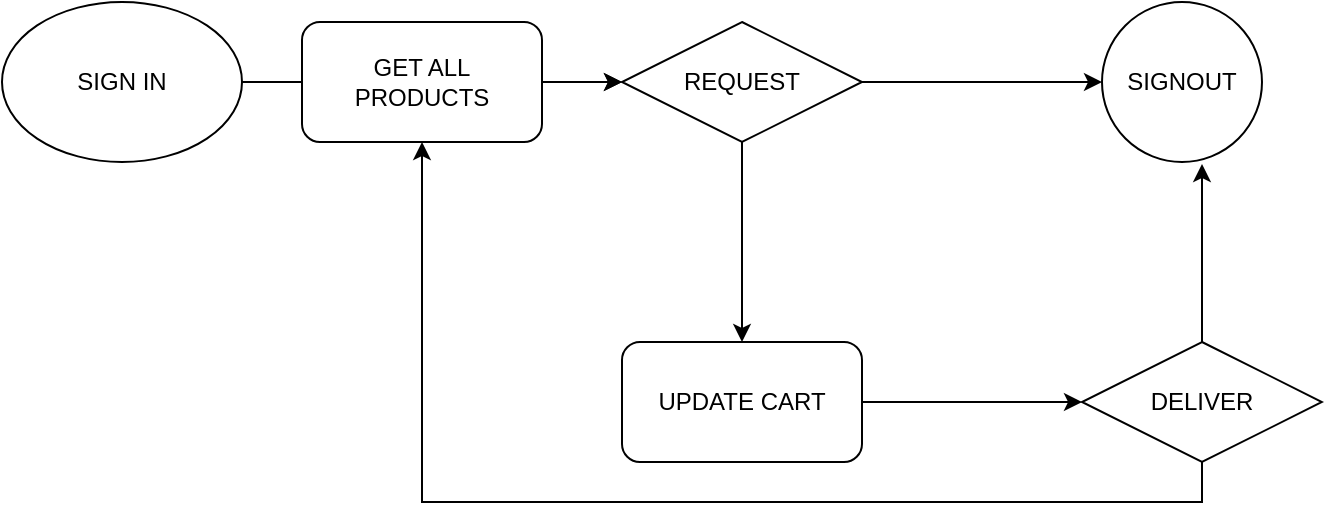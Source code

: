 <mxfile version="24.8.9">
  <diagram name="Page-1" id="7-i04EOj_khpaTEf1PhM">
    <mxGraphModel dx="880" dy="460" grid="1" gridSize="10" guides="1" tooltips="1" connect="1" arrows="1" fold="1" page="1" pageScale="1" pageWidth="850" pageHeight="1100" math="0" shadow="0">
      <root>
        <mxCell id="0" />
        <mxCell id="1" parent="0" />
        <mxCell id="1KmO4FJFmhnTEATImMJX-3" style="edgeStyle=orthogonalEdgeStyle;rounded=0;orthogonalLoop=1;jettySize=auto;html=1;exitX=1;exitY=0.5;exitDx=0;exitDy=0;" edge="1" parent="1" source="1KmO4FJFmhnTEATImMJX-1" target="1KmO4FJFmhnTEATImMJX-2">
          <mxGeometry relative="1" as="geometry" />
        </mxCell>
        <mxCell id="1KmO4FJFmhnTEATImMJX-1" value="SIGN IN" style="ellipse;whiteSpace=wrap;html=1;" vertex="1" parent="1">
          <mxGeometry x="70" y="60" width="120" height="80" as="geometry" />
        </mxCell>
        <mxCell id="1KmO4FJFmhnTEATImMJX-6" style="edgeStyle=orthogonalEdgeStyle;rounded=0;orthogonalLoop=1;jettySize=auto;html=1;exitX=0.5;exitY=1;exitDx=0;exitDy=0;entryX=0.5;entryY=0;entryDx=0;entryDy=0;" edge="1" parent="1" source="1KmO4FJFmhnTEATImMJX-2" target="1KmO4FJFmhnTEATImMJX-7">
          <mxGeometry relative="1" as="geometry">
            <mxPoint x="440" y="210" as="targetPoint" />
          </mxGeometry>
        </mxCell>
        <mxCell id="1KmO4FJFmhnTEATImMJX-11" style="edgeStyle=orthogonalEdgeStyle;rounded=0;orthogonalLoop=1;jettySize=auto;html=1;exitX=1;exitY=0.5;exitDx=0;exitDy=0;" edge="1" parent="1" source="1KmO4FJFmhnTEATImMJX-2" target="1KmO4FJFmhnTEATImMJX-10">
          <mxGeometry relative="1" as="geometry" />
        </mxCell>
        <mxCell id="1KmO4FJFmhnTEATImMJX-2" value="REQUEST" style="rounded=0;whiteSpace=wrap;html=1;shape=rhombus;perimeter=rhombusPerimeter;" vertex="1" parent="1">
          <mxGeometry x="380" y="70" width="120" height="60" as="geometry" />
        </mxCell>
        <mxCell id="1KmO4FJFmhnTEATImMJX-8" value="" style="edgeStyle=orthogonalEdgeStyle;rounded=0;orthogonalLoop=1;jettySize=auto;html=1;" edge="1" parent="1" source="1KmO4FJFmhnTEATImMJX-5" target="1KmO4FJFmhnTEATImMJX-2">
          <mxGeometry relative="1" as="geometry" />
        </mxCell>
        <mxCell id="1KmO4FJFmhnTEATImMJX-5" value="GET ALL PRODUCTS" style="rounded=1;whiteSpace=wrap;html=1;" vertex="1" parent="1">
          <mxGeometry x="220" y="70" width="120" height="60" as="geometry" />
        </mxCell>
        <mxCell id="1KmO4FJFmhnTEATImMJX-13" style="edgeStyle=orthogonalEdgeStyle;rounded=0;orthogonalLoop=1;jettySize=auto;html=1;exitX=1;exitY=0.5;exitDx=0;exitDy=0;" edge="1" parent="1" source="1KmO4FJFmhnTEATImMJX-7" target="1KmO4FJFmhnTEATImMJX-12">
          <mxGeometry relative="1" as="geometry" />
        </mxCell>
        <mxCell id="1KmO4FJFmhnTEATImMJX-7" value="UPDATE CART" style="rounded=1;whiteSpace=wrap;html=1;" vertex="1" parent="1">
          <mxGeometry x="380" y="230" width="120" height="60" as="geometry" />
        </mxCell>
        <mxCell id="1KmO4FJFmhnTEATImMJX-10" value="SIGNOUT" style="ellipse;whiteSpace=wrap;html=1;aspect=fixed;" vertex="1" parent="1">
          <mxGeometry x="620" y="60" width="80" height="80" as="geometry" />
        </mxCell>
        <mxCell id="1KmO4FJFmhnTEATImMJX-18" style="edgeStyle=orthogonalEdgeStyle;rounded=0;orthogonalLoop=1;jettySize=auto;html=1;exitX=0.5;exitY=1;exitDx=0;exitDy=0;" edge="1" parent="1" source="1KmO4FJFmhnTEATImMJX-12" target="1KmO4FJFmhnTEATImMJX-5">
          <mxGeometry relative="1" as="geometry" />
        </mxCell>
        <mxCell id="1KmO4FJFmhnTEATImMJX-12" value="DELIVER" style="rounded=0;whiteSpace=wrap;html=1;shape=rhombus;perimeter=rhombusPerimeter;" vertex="1" parent="1">
          <mxGeometry x="610" y="230" width="120" height="60" as="geometry" />
        </mxCell>
        <mxCell id="1KmO4FJFmhnTEATImMJX-16" style="edgeStyle=orthogonalEdgeStyle;rounded=0;orthogonalLoop=1;jettySize=auto;html=1;entryX=0.625;entryY=1.013;entryDx=0;entryDy=0;entryPerimeter=0;" edge="1" parent="1" source="1KmO4FJFmhnTEATImMJX-12" target="1KmO4FJFmhnTEATImMJX-10">
          <mxGeometry relative="1" as="geometry" />
        </mxCell>
      </root>
    </mxGraphModel>
  </diagram>
</mxfile>
